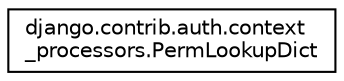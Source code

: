 digraph "Graphical Class Hierarchy"
{
 // LATEX_PDF_SIZE
  edge [fontname="Helvetica",fontsize="10",labelfontname="Helvetica",labelfontsize="10"];
  node [fontname="Helvetica",fontsize="10",shape=record];
  rankdir="LR";
  Node0 [label="django.contrib.auth.context\l_processors.PermLookupDict",height=0.2,width=0.4,color="black", fillcolor="white", style="filled",URL="$classdjango_1_1contrib_1_1auth_1_1context__processors_1_1_perm_lookup_dict.html",tooltip=" "];
}

